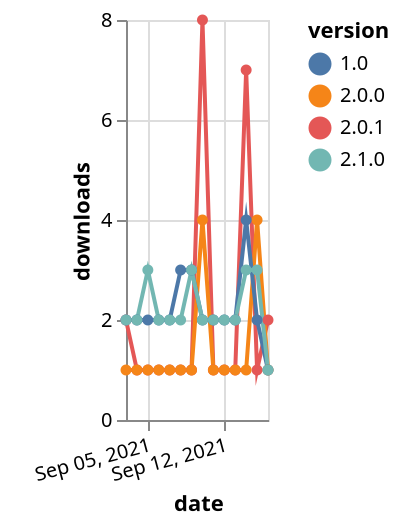 {"$schema": "https://vega.github.io/schema/vega-lite/v5.json", "description": "A simple bar chart with embedded data.", "data": {"values": [{"date": "2021-09-03", "total": 1291, "delta": 2, "version": "2.0.1"}, {"date": "2021-09-04", "total": 1292, "delta": 1, "version": "2.0.1"}, {"date": "2021-09-05", "total": 1293, "delta": 1, "version": "2.0.1"}, {"date": "2021-09-06", "total": 1294, "delta": 1, "version": "2.0.1"}, {"date": "2021-09-07", "total": 1295, "delta": 1, "version": "2.0.1"}, {"date": "2021-09-08", "total": 1296, "delta": 1, "version": "2.0.1"}, {"date": "2021-09-09", "total": 1297, "delta": 1, "version": "2.0.1"}, {"date": "2021-09-10", "total": 1305, "delta": 8, "version": "2.0.1"}, {"date": "2021-09-11", "total": 1306, "delta": 1, "version": "2.0.1"}, {"date": "2021-09-12", "total": 1307, "delta": 1, "version": "2.0.1"}, {"date": "2021-09-13", "total": 1308, "delta": 1, "version": "2.0.1"}, {"date": "2021-09-14", "total": 1315, "delta": 7, "version": "2.0.1"}, {"date": "2021-09-15", "total": 1316, "delta": 1, "version": "2.0.1"}, {"date": "2021-09-16", "total": 1318, "delta": 2, "version": "2.0.1"}, {"date": "2021-09-03", "total": 635, "delta": 1, "version": "2.0.0"}, {"date": "2021-09-04", "total": 636, "delta": 1, "version": "2.0.0"}, {"date": "2021-09-05", "total": 637, "delta": 1, "version": "2.0.0"}, {"date": "2021-09-06", "total": 638, "delta": 1, "version": "2.0.0"}, {"date": "2021-09-07", "total": 639, "delta": 1, "version": "2.0.0"}, {"date": "2021-09-08", "total": 640, "delta": 1, "version": "2.0.0"}, {"date": "2021-09-09", "total": 641, "delta": 1, "version": "2.0.0"}, {"date": "2021-09-10", "total": 645, "delta": 4, "version": "2.0.0"}, {"date": "2021-09-11", "total": 646, "delta": 1, "version": "2.0.0"}, {"date": "2021-09-12", "total": 647, "delta": 1, "version": "2.0.0"}, {"date": "2021-09-13", "total": 648, "delta": 1, "version": "2.0.0"}, {"date": "2021-09-14", "total": 649, "delta": 1, "version": "2.0.0"}, {"date": "2021-09-15", "total": 653, "delta": 4, "version": "2.0.0"}, {"date": "2021-09-16", "total": 654, "delta": 1, "version": "2.0.0"}, {"date": "2021-09-03", "total": 2292, "delta": 2, "version": "1.0"}, {"date": "2021-09-04", "total": 2294, "delta": 2, "version": "1.0"}, {"date": "2021-09-05", "total": 2296, "delta": 2, "version": "1.0"}, {"date": "2021-09-06", "total": 2298, "delta": 2, "version": "1.0"}, {"date": "2021-09-07", "total": 2300, "delta": 2, "version": "1.0"}, {"date": "2021-09-08", "total": 2303, "delta": 3, "version": "1.0"}, {"date": "2021-09-09", "total": 2306, "delta": 3, "version": "1.0"}, {"date": "2021-09-10", "total": 2308, "delta": 2, "version": "1.0"}, {"date": "2021-09-11", "total": 2310, "delta": 2, "version": "1.0"}, {"date": "2021-09-12", "total": 2312, "delta": 2, "version": "1.0"}, {"date": "2021-09-13", "total": 2314, "delta": 2, "version": "1.0"}, {"date": "2021-09-14", "total": 2318, "delta": 4, "version": "1.0"}, {"date": "2021-09-15", "total": 2320, "delta": 2, "version": "1.0"}, {"date": "2021-09-16", "total": 2321, "delta": 1, "version": "1.0"}, {"date": "2021-09-03", "total": 1891, "delta": 2, "version": "2.1.0"}, {"date": "2021-09-04", "total": 1893, "delta": 2, "version": "2.1.0"}, {"date": "2021-09-05", "total": 1896, "delta": 3, "version": "2.1.0"}, {"date": "2021-09-06", "total": 1898, "delta": 2, "version": "2.1.0"}, {"date": "2021-09-07", "total": 1900, "delta": 2, "version": "2.1.0"}, {"date": "2021-09-08", "total": 1902, "delta": 2, "version": "2.1.0"}, {"date": "2021-09-09", "total": 1905, "delta": 3, "version": "2.1.0"}, {"date": "2021-09-10", "total": 1907, "delta": 2, "version": "2.1.0"}, {"date": "2021-09-11", "total": 1909, "delta": 2, "version": "2.1.0"}, {"date": "2021-09-12", "total": 1911, "delta": 2, "version": "2.1.0"}, {"date": "2021-09-13", "total": 1913, "delta": 2, "version": "2.1.0"}, {"date": "2021-09-14", "total": 1916, "delta": 3, "version": "2.1.0"}, {"date": "2021-09-15", "total": 1919, "delta": 3, "version": "2.1.0"}, {"date": "2021-09-16", "total": 1920, "delta": 1, "version": "2.1.0"}]}, "width": "container", "mark": {"type": "line", "point": {"filled": true}}, "encoding": {"x": {"field": "date", "type": "temporal", "timeUnit": "yearmonthdate", "title": "date", "axis": {"labelAngle": -15}}, "y": {"field": "delta", "type": "quantitative", "title": "downloads"}, "color": {"field": "version", "type": "nominal"}, "tooltip": {"field": "delta"}}}